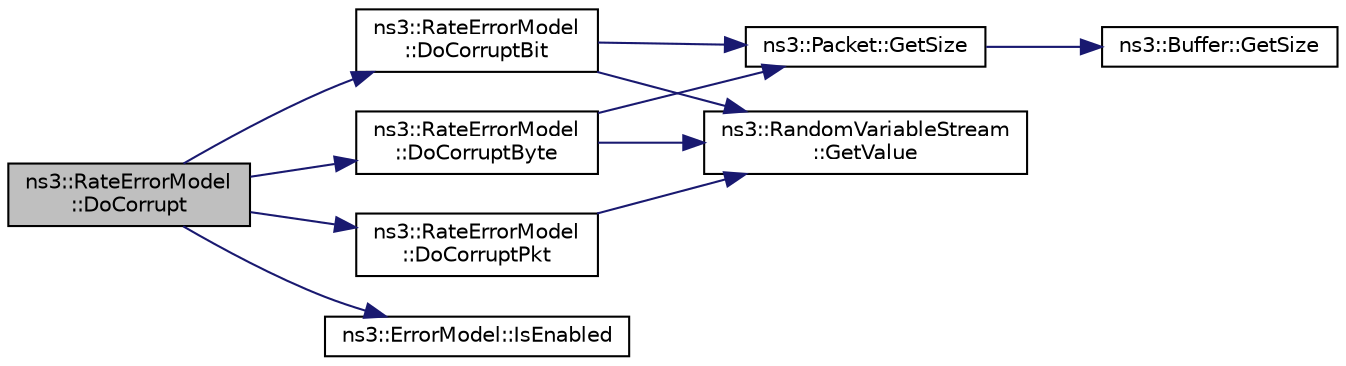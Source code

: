 digraph "ns3::RateErrorModel::DoCorrupt"
{
 // LATEX_PDF_SIZE
  edge [fontname="Helvetica",fontsize="10",labelfontname="Helvetica",labelfontsize="10"];
  node [fontname="Helvetica",fontsize="10",shape=record];
  rankdir="LR";
  Node1 [label="ns3::RateErrorModel\l::DoCorrupt",height=0.2,width=0.4,color="black", fillcolor="grey75", style="filled", fontcolor="black",tooltip="Corrupt a packet according to the specified model."];
  Node1 -> Node2 [color="midnightblue",fontsize="10",style="solid",fontname="Helvetica"];
  Node2 [label="ns3::RateErrorModel\l::DoCorruptBit",height=0.2,width=0.4,color="black", fillcolor="white", style="filled",URL="$classns3_1_1_rate_error_model.html#a65d704998438f8c198be4c15e7a9bc46",tooltip="Corrupt a packet (bit unit)."];
  Node2 -> Node3 [color="midnightblue",fontsize="10",style="solid",fontname="Helvetica"];
  Node3 [label="ns3::Packet::GetSize",height=0.2,width=0.4,color="black", fillcolor="white", style="filled",URL="$classns3_1_1_packet.html#afff7cb1ff518ee6dc0d424e10a5ad6ec",tooltip="Returns the the size in bytes of the packet (including the zero-filled initial payload)."];
  Node3 -> Node4 [color="midnightblue",fontsize="10",style="solid",fontname="Helvetica"];
  Node4 [label="ns3::Buffer::GetSize",height=0.2,width=0.4,color="black", fillcolor="white", style="filled",URL="$classns3_1_1_buffer.html#a60c9172d2b102f8856c81b2126c8b209",tooltip=" "];
  Node2 -> Node5 [color="midnightblue",fontsize="10",style="solid",fontname="Helvetica"];
  Node5 [label="ns3::RandomVariableStream\l::GetValue",height=0.2,width=0.4,color="black", fillcolor="white", style="filled",URL="$classns3_1_1_random_variable_stream.html#a4fa5944dc4cb11544e661ed23072b36c",tooltip="Get the next random value as a double drawn from the distribution."];
  Node1 -> Node6 [color="midnightblue",fontsize="10",style="solid",fontname="Helvetica"];
  Node6 [label="ns3::RateErrorModel\l::DoCorruptByte",height=0.2,width=0.4,color="black", fillcolor="white", style="filled",URL="$classns3_1_1_rate_error_model.html#a03b00d269dc17f67f3644e72117759b3",tooltip="Corrupt a packet (Byte unit)."];
  Node6 -> Node3 [color="midnightblue",fontsize="10",style="solid",fontname="Helvetica"];
  Node6 -> Node5 [color="midnightblue",fontsize="10",style="solid",fontname="Helvetica"];
  Node1 -> Node7 [color="midnightblue",fontsize="10",style="solid",fontname="Helvetica"];
  Node7 [label="ns3::RateErrorModel\l::DoCorruptPkt",height=0.2,width=0.4,color="black", fillcolor="white", style="filled",URL="$classns3_1_1_rate_error_model.html#ace84870b1dbda5d1e4b79f15975b2eaa",tooltip="Corrupt a packet (packet unit)."];
  Node7 -> Node5 [color="midnightblue",fontsize="10",style="solid",fontname="Helvetica"];
  Node1 -> Node8 [color="midnightblue",fontsize="10",style="solid",fontname="Helvetica"];
  Node8 [label="ns3::ErrorModel::IsEnabled",height=0.2,width=0.4,color="black", fillcolor="white", style="filled",URL="$classns3_1_1_error_model.html#a349f92d8ea3a22711416bd8cf970a127",tooltip=" "];
}
